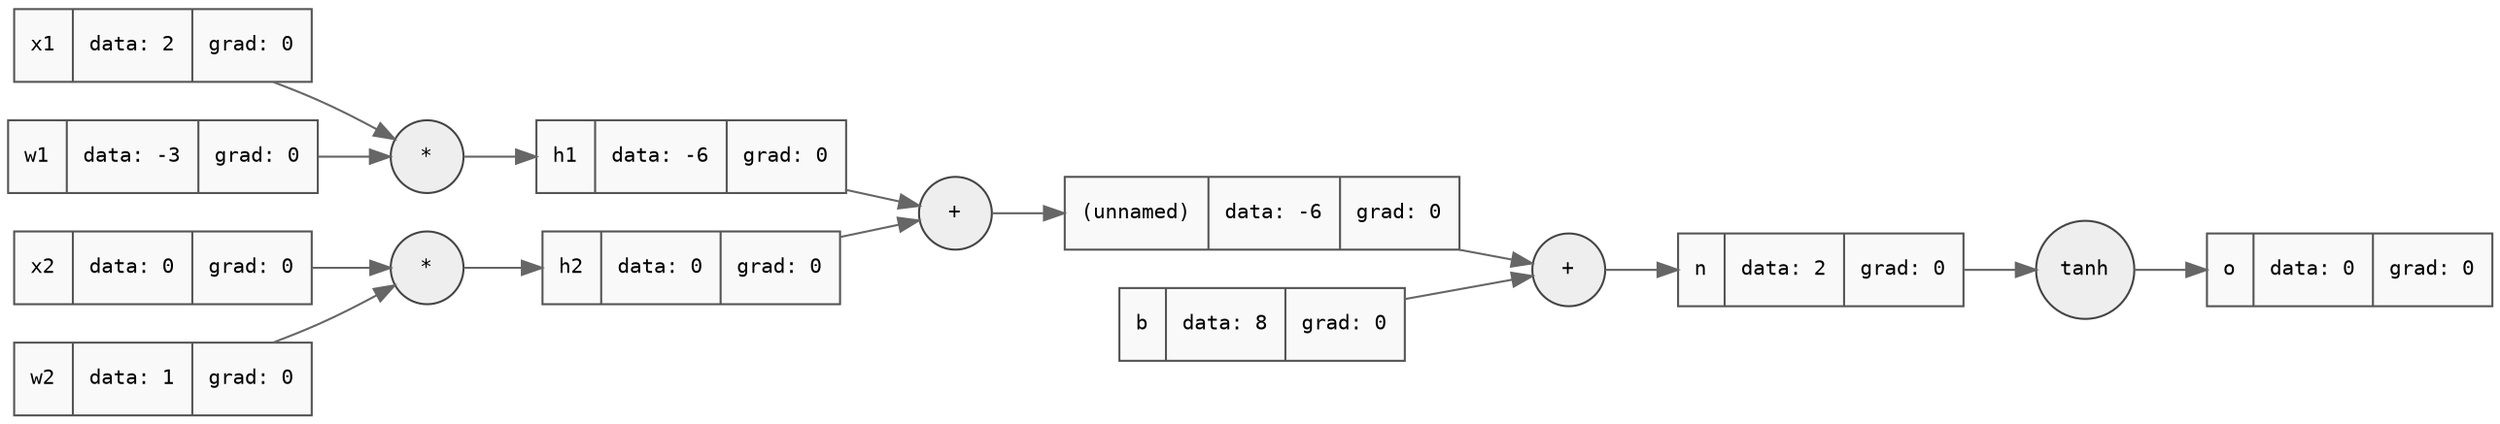 digraph G {
  rankdir=LR;
  node [shape=record, fontname="Consolas", fontsize=10, style=filled, fillcolor="#f9f9f9", color="#555555"];
  edge [color="#666666"];

  n140721195172656 [label="{ o | data: 0 | grad: 0 }"];
  n140721195172656_op [label="tanh", shape=circle, style=filled, fillcolor="#eeeeee", color="#444444"];
  n140721195172656_op -> n140721195172656;
  n94659161944240 -> n140721195172656_op;
  n94659161944240 [label="{ n | data: 2 | grad: 0 }"];
  n94659161944240_op [label="+", shape=circle, style=filled, fillcolor="#eeeeee", color="#444444"];
  n94659161944240_op -> n94659161944240;
  n94659161942672 -> n94659161944240_op;
  n94659161942672 [label="{ (unnamed) | data: -6 | grad: 0 }"];
  n94659161942672_op [label="+", shape=circle, style=filled, fillcolor="#eeeeee", color="#444444"];
  n94659161942672_op -> n94659161942672;
  n94659161942896 -> n94659161942672_op;
  n94659161942896 [label="{ h1 | data: -6 | grad: 0 }"];
  n94659161942896_op [label="*", shape=circle, style=filled, fillcolor="#eeeeee", color="#444444"];
  n94659161942896_op -> n94659161942896;
  n94659161942448 -> n94659161942896_op;
  n94659161942448 [label="{ x1 | data: 2 | grad: 0 }"];
  n94659161942552 -> n94659161942896_op;
  n94659161942552 [label="{ w1 | data: -3 | grad: 0 }"];
  n94659161943000 -> n94659161942672_op;
  n94659161943000 [label="{ h2 | data: 0 | grad: 0 }"];
  n94659161943000_op [label="*", shape=circle, style=filled, fillcolor="#eeeeee", color="#444444"];
  n94659161943000_op -> n94659161943000;
  n94659161943120 -> n94659161943000_op;
  n94659161943120 [label="{ x2 | data: 0 | grad: 0 }"];
  n94659161943224 -> n94659161943000_op;
  n94659161943224 [label="{ w2 | data: 1 | grad: 0 }"];
  n94659161942776 -> n94659161944240_op;
  n94659161942776 [label="{ b | data: 8 | grad: 0 }"];
}

